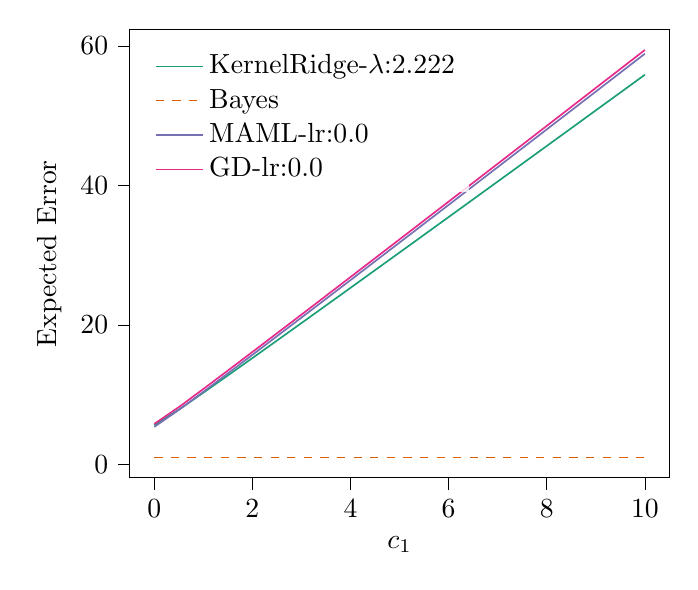 % This file was created with tikzplotlib v0.10.1.
\begin{tikzpicture}

\definecolor{chocolate217952}{RGB}{217,95,2}
\definecolor{darkcyan27158119}{RGB}{27,158,119}
\definecolor{darkgray176}{RGB}{176,176,176}
\definecolor{deeppink23141138}{RGB}{231,41,138}
\definecolor{lightslategray117112179}{RGB}{117,112,179}

\begin{axis}[
legend cell align={left},
legend style={
  fill opacity=0.8,
  draw opacity=1,
  text opacity=1,
  at={(0.03,0.97)},
  anchor=north west,
  draw=none
},
tick align=outside,
tick pos=left,
x grid style={darkgray176},
xlabel={\(\displaystyle c_{1}\)},
xmin=-0.499, xmax=10.5,
xtick style={color=black},
y grid style={darkgray176},
ylabel={Expected Error},
ymin=-1.918, ymax=62.324,
ytick style={color=black}
]
\addplot [semithick, darkcyan27158119]
table {%
0.001 5.65
0.527 7.987
1.054 10.551
1.58 13.156
2.106 15.781
2.632 18.42
3.159 21.068
3.685 23.724
4.211 26.385
4.737 29.05
5.264 31.72
5.79 34.393
6.316 37.068
6.842 39.747
7.369 42.427
7.895 45.11
8.421 47.794
8.947 50.48
9.474 53.167
10 55.856
};
\addlegendentry{KernelRidge-$\lambda$:2.222}
\addplot [semithick, chocolate217952, dashed]
table {%
0.001 1.002
0.527 1.002
1.054 1.002
1.58 1.002
2.106 1.002
2.632 1.002
3.159 1.002
3.685 1.002
4.211 1.002
4.737 1.002
5.264 1.002
5.79 1.002
6.316 1.002
6.842 1.002
7.369 1.002
7.895 1.002
8.421 1.002
8.947 1.002
9.474 1.002
10 1.002
};
\addlegendentry{Bayes}
\addplot [semithick, lightslategray117112179]
table {%
0.001 5.392
0.527 7.956
1.054 10.701
1.58 13.48
2.106 16.278
2.632 19.087
3.159 21.905
3.685 24.729
4.211 27.559
4.737 30.392
5.264 33.23
5.79 36.07
6.316 38.913
6.842 41.758
7.369 44.605
7.895 47.454
8.421 50.304
8.947 53.156
9.474 56.01
10 58.865
};
\addlegendentry{MAML-lr:0.0}
\addplot [semithick, deeppink23141138]
table {%
0.001 5.821
0.527 8.357
1.054 11.104
1.58 13.889
2.106 16.692
2.632 19.508
3.159 22.334
3.685 25.166
4.211 28.003
4.737 30.845
5.264 33.69
5.79 36.539
6.316 39.39
6.842 42.244
7.369 45.1
7.895 47.957
8.421 50.817
8.947 53.678
9.474 56.54
10 59.404
};
\addlegendentry{GD-lr:0.0}
\end{axis}

\end{tikzpicture}
